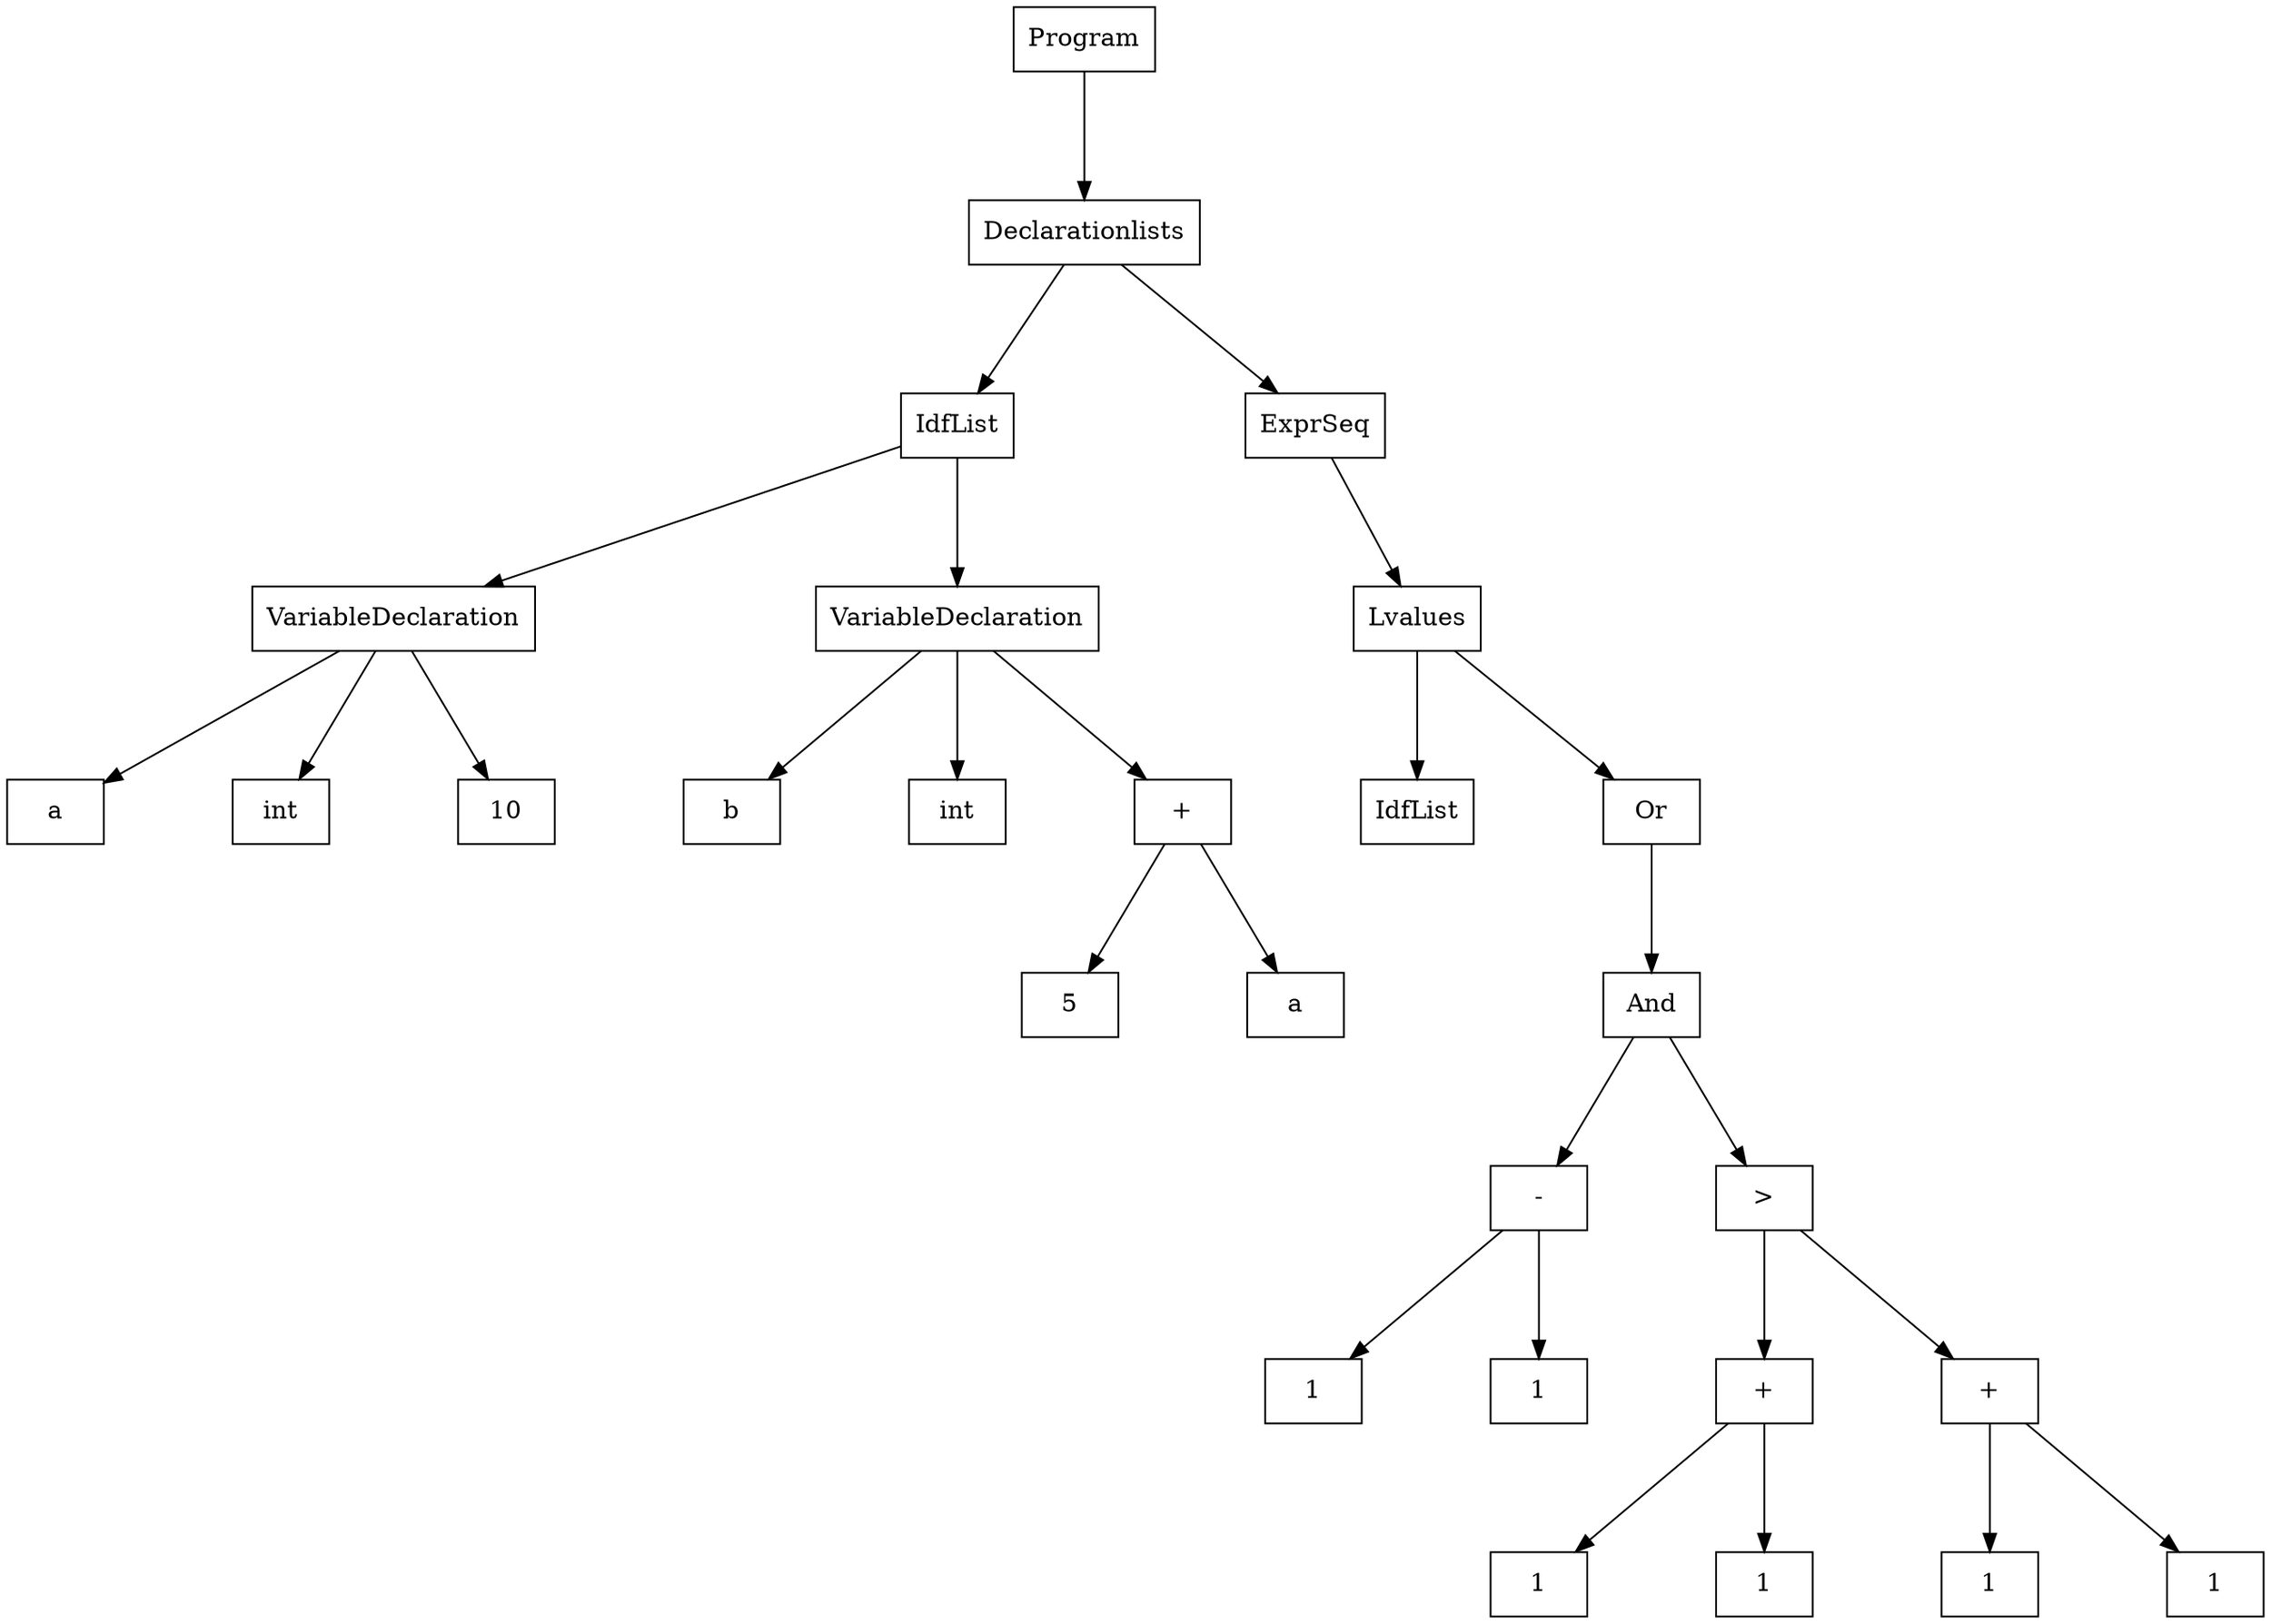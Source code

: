 digraph "ast"{

	nodesep=1;
	ranksep=1;

	N2 [label="IdfList", shape="box"];
	N4 [label="a", shape="box"];
	N5 [label="int", shape="box"];
	N6 [label="10", shape="box"];
	N3 [label="VariableDeclaration", shape="box"];
	N8 [label="b", shape="box"];
	N9 [label="int", shape="box"];
	N11 [label="5", shape="box"];
	N12 [label="a", shape="box"];
	N10 [label="+", shape="box"];
	N7 [label="VariableDeclaration", shape="box"];
	N13 [label="ExprSeq", shape="box"];
	N15 [label="IdfList", shape="box"];
	N16 [label="Or", shape="box"];
	N17 [label="And", shape="box"];
	N19 [label="1", shape="box"];
	N20 [label="1", shape="box"];
	N18 [label="-", shape="box"];
	N23 [label="1", shape="box"];
	N24 [label="1", shape="box"];
	N22 [label="+", shape="box"];
	N26 [label="1", shape="box"];
	N27 [label="1", shape="box"];
	N25 [label="+", shape="box"];
	N21 [label=">", shape="box"];
	N14 [label="Lvalues", shape="box"];
	N1 [label="Declarationlists", shape="box"];
	N0 [label="Program", shape="box"];

	N3 -> N4; 
	N3 -> N5; 
	N3 -> N6; 
	N2 -> N3; 
	N10 -> N11; 
	N10 -> N12; 
	N7 -> N8; 
	N7 -> N9; 
	N7 -> N10; 
	N2 -> N7; 
	N18 -> N19; 
	N18 -> N20; 
	N17 -> N18; 
	N22 -> N23; 
	N22 -> N24; 
	N25 -> N26; 
	N25 -> N27; 
	N21 -> N22; 
	N21 -> N25; 
	N17 -> N21; 
	N16 -> N17; 
	N14 -> N15; 
	N14 -> N16; 
	N13 -> N14; 
	N1 -> N2; 
	N1 -> N13; 
	N0 -> N1; 
}